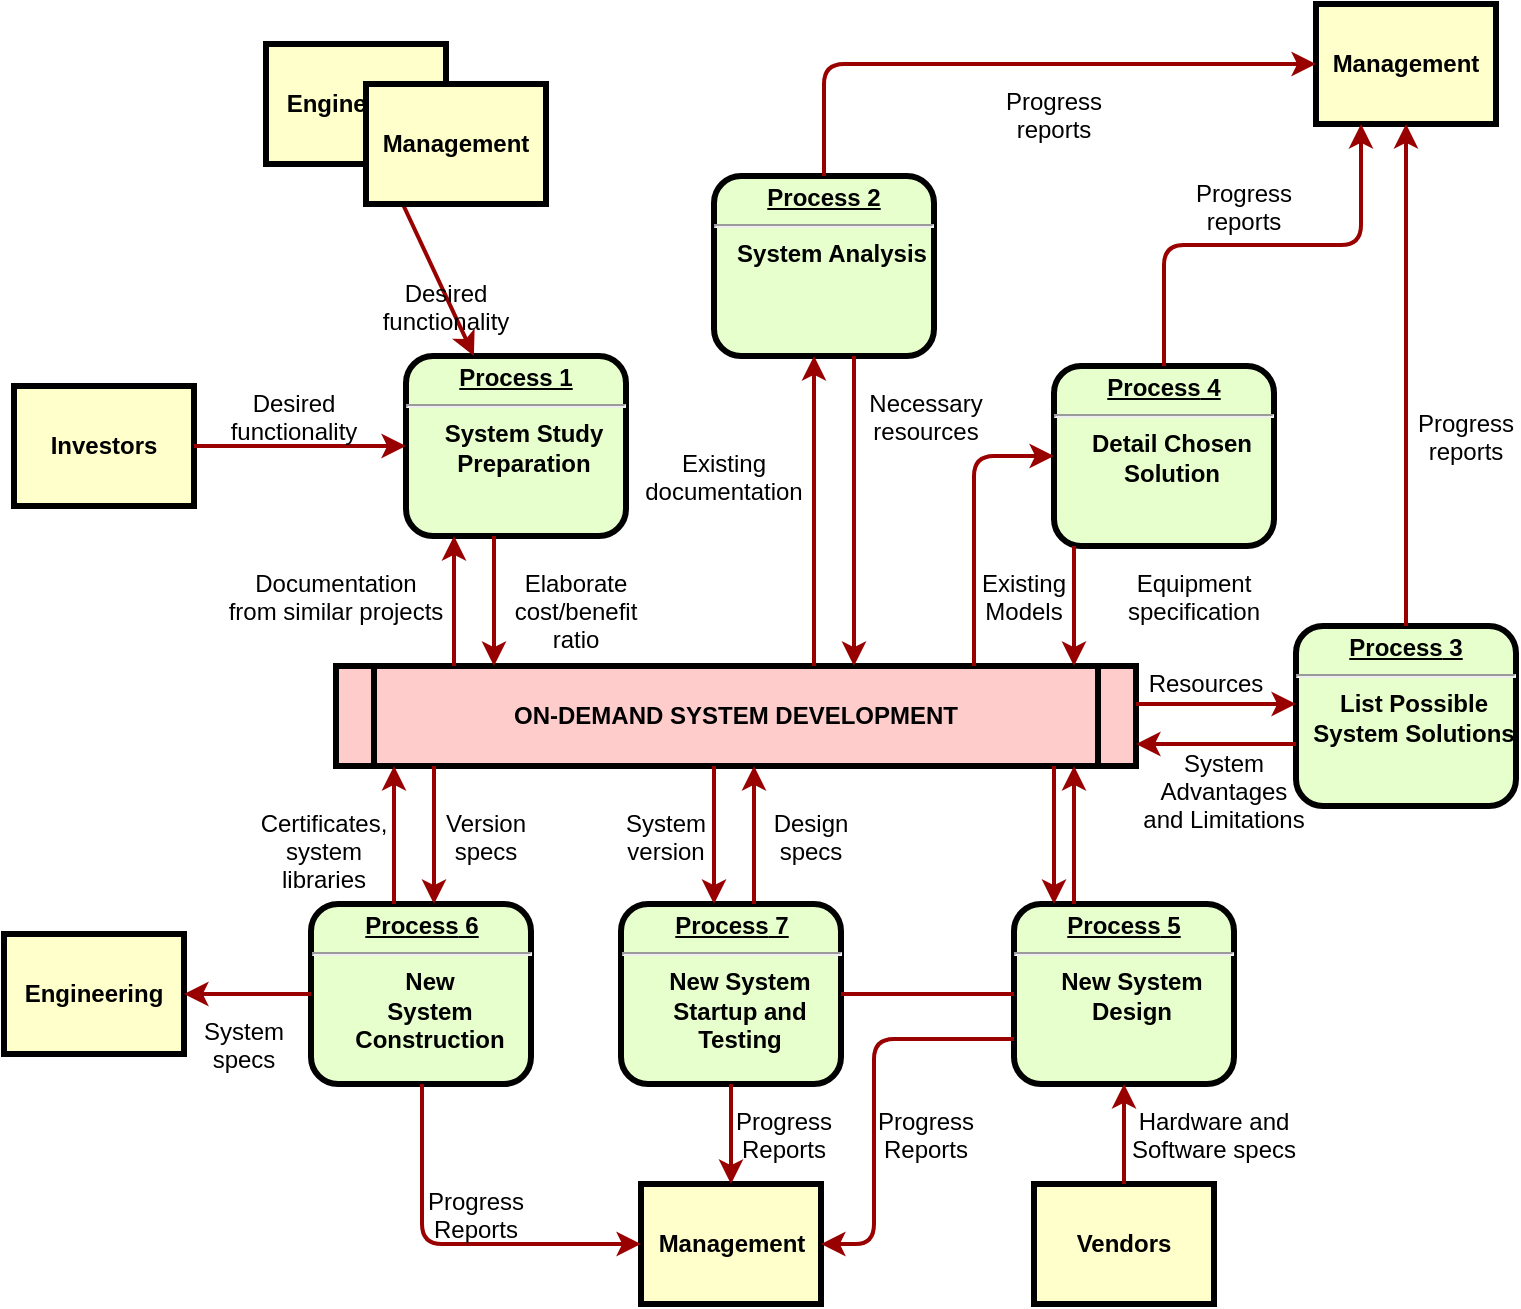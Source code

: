 <mxfile version="14.3.1" type="github"><diagram name="Page-1" id="c7558073-3199-34d8-9f00-42111426c3f3"><mxGraphModel dx="1590" dy="775" grid="1" gridSize="10" guides="1" tooltips="1" connect="1" arrows="1" fold="1" page="1" pageScale="1" pageWidth="826" pageHeight="1169" background="#ffffff" math="0" shadow="0"><root><mxCell id="0"/><mxCell id="1" parent="0"/><mxCell id="2" value="&lt;p style=&quot;margin: 0px; margin-top: 4px; text-align: center; text-decoration: underline;&quot;&gt;&lt;strong&gt;Process 1&lt;br /&gt;&lt;/strong&gt;&lt;/p&gt;&lt;hr /&gt;&lt;p style=&quot;margin: 0px; margin-left: 8px;&quot;&gt;System Study&lt;/p&gt;&lt;p style=&quot;margin: 0px; margin-left: 8px;&quot;&gt;Preparation&lt;/p&gt;" style="verticalAlign=middle;align=center;overflow=fill;fontSize=12;fontFamily=Helvetica;html=1;rounded=1;fontStyle=1;strokeWidth=3;fillColor=#E6FFCC" parent="1" vertex="1"><mxGeometry x="361" y="186" width="110" height="90" as="geometry"/></mxCell><mxCell id="3" value="Engineering" style="whiteSpace=wrap;align=center;verticalAlign=middle;fontStyle=1;strokeWidth=3;fillColor=#FFFFCC" parent="1" vertex="1"><mxGeometry x="291" y="30" width="90" height="60" as="geometry"/></mxCell><mxCell id="4" value="Investors" style="whiteSpace=wrap;align=center;verticalAlign=middle;fontStyle=1;strokeWidth=3;fillColor=#FFFFCC" parent="1" vertex="1"><mxGeometry x="165" y="201" width="90" height="60" as="geometry"/></mxCell><mxCell id="5" value="ON-DEMAND SYSTEM DEVELOPMENT" style="shape=process;whiteSpace=wrap;align=center;verticalAlign=middle;size=0.048;fontStyle=1;strokeWidth=3;fillColor=#FFCCCC" parent="1" vertex="1"><mxGeometry x="326.0" y="341" width="400" height="50" as="geometry"/></mxCell><mxCell id="6" value="&lt;p style=&quot;margin: 0px; margin-top: 4px; text-align: center; text-decoration: underline;&quot;&gt;&lt;strong&gt;Process 2&lt;br /&gt;&lt;/strong&gt;&lt;/p&gt;&lt;hr /&gt;&lt;p style=&quot;margin: 0px; margin-left: 8px;&quot;&gt;System Analysis&lt;/p&gt;" style="verticalAlign=middle;align=center;overflow=fill;fontSize=12;fontFamily=Helvetica;html=1;rounded=1;fontStyle=1;strokeWidth=3;fillColor=#E6FFCC" parent="1" vertex="1"><mxGeometry x="515" y="96" width="110" height="90" as="geometry"/></mxCell><mxCell id="7" value="&lt;p style=&quot;margin: 0px; margin-top: 4px; text-align: center; text-decoration: underline;&quot;&gt;&lt;strong&gt;&lt;strong&gt;Process&lt;/strong&gt; 3&lt;br /&gt;&lt;/strong&gt;&lt;/p&gt;&lt;hr /&gt;&lt;p style=&quot;margin: 0px; margin-left: 8px;&quot;&gt;List Possible&lt;/p&gt;&lt;p style=&quot;margin: 0px; margin-left: 8px;&quot;&gt;System Solutions&lt;/p&gt;" style="verticalAlign=middle;align=center;overflow=fill;fontSize=12;fontFamily=Helvetica;html=1;rounded=1;fontStyle=1;strokeWidth=3;fillColor=#E6FFCC" parent="1" vertex="1"><mxGeometry x="806" y="321" width="110" height="90" as="geometry"/></mxCell><mxCell id="8" value="&lt;p style=&quot;margin: 0px; margin-top: 4px; text-align: center; text-decoration: underline;&quot;&gt;&lt;strong&gt;&lt;strong&gt;Process&lt;/strong&gt; 4&lt;br /&gt;&lt;/strong&gt;&lt;/p&gt;&lt;hr /&gt;&lt;p style=&quot;margin: 0px; margin-left: 8px;&quot;&gt;Detail Chosen&lt;/p&gt;&lt;p style=&quot;margin: 0px; margin-left: 8px;&quot;&gt;Solution&lt;/p&gt;" style="verticalAlign=middle;align=center;overflow=fill;fontSize=12;fontFamily=Helvetica;html=1;rounded=1;fontStyle=1;strokeWidth=3;fillColor=#E6FFCC" parent="1" vertex="1"><mxGeometry x="685" y="191" width="110" height="90" as="geometry"/></mxCell><mxCell id="9" value="&lt;p style=&quot;margin: 0px; margin-top: 4px; text-align: center; text-decoration: underline;&quot;&gt;&lt;strong&gt;&lt;strong&gt;Process&lt;/strong&gt; 5&lt;br /&gt;&lt;/strong&gt;&lt;/p&gt;&lt;hr /&gt;&lt;p style=&quot;margin: 0px; margin-left: 8px;&quot;&gt;New System&lt;/p&gt;&lt;p style=&quot;margin: 0px; margin-left: 8px;&quot;&gt;Design&lt;/p&gt;" style="verticalAlign=middle;align=center;overflow=fill;fontSize=12;fontFamily=Helvetica;html=1;rounded=1;fontStyle=1;strokeWidth=3;fillColor=#E6FFCC" parent="1" vertex="1"><mxGeometry x="665" y="460" width="110" height="90" as="geometry"/></mxCell><mxCell id="10" value="&lt;p style=&quot;margin: 0px; margin-top: 4px; text-align: center; text-decoration: underline;&quot;&gt;&lt;strong&gt;&lt;strong&gt;Process&lt;/strong&gt; 6&lt;br /&gt;&lt;/strong&gt;&lt;/p&gt;&lt;hr /&gt;&lt;p style=&quot;margin: 0px; margin-left: 8px;&quot;&gt;New&lt;/p&gt;&lt;p style=&quot;margin: 0px; margin-left: 8px;&quot;&gt;System&lt;/p&gt;&lt;p style=&quot;margin: 0px; margin-left: 8px;&quot;&gt;Construction&lt;/p&gt;" style="verticalAlign=middle;align=center;overflow=fill;fontSize=12;fontFamily=Helvetica;html=1;rounded=1;fontStyle=1;strokeWidth=3;fillColor=#E6FFCC" parent="1" vertex="1"><mxGeometry x="313.5" y="460" width="110" height="90" as="geometry"/></mxCell><mxCell id="12" value="Management" style="whiteSpace=wrap;align=center;verticalAlign=middle;fontStyle=1;strokeWidth=3;fillColor=#FFFFCC" parent="1" vertex="1"><mxGeometry x="816" y="10.0" width="90" height="60" as="geometry"/></mxCell><mxCell id="13" value="Management" style="whiteSpace=wrap;align=center;verticalAlign=middle;fontStyle=1;strokeWidth=3;fillColor=#FFFFCC" parent="1" vertex="1"><mxGeometry x="478.5" y="600" width="90" height="60" as="geometry"/></mxCell><mxCell id="14" value="Engineering" style="whiteSpace=wrap;align=center;verticalAlign=middle;fontStyle=1;strokeWidth=3;fillColor=#FFFFCC" parent="1" vertex="1"><mxGeometry x="160.0" y="475.0" width="90" height="60" as="geometry"/></mxCell><mxCell id="15" value="Vendors" style="whiteSpace=wrap;align=center;verticalAlign=middle;fontStyle=1;strokeWidth=3;fillColor=#FFFFCC" parent="1" vertex="1"><mxGeometry x="675.0" y="600" width="90" height="60" as="geometry"/></mxCell><mxCell id="36" value="" style="edgeStyle=none;noEdgeStyle=1;strokeColor=#990000;strokeWidth=2" parent="1" source="3" target="2" edge="1"><mxGeometry width="100" height="100" relative="1" as="geometry"><mxPoint x="145" y="200" as="sourcePoint"/><mxPoint x="245" y="100" as="targetPoint"/></mxGeometry></mxCell><mxCell id="37" value="" style="edgeStyle=none;noEdgeStyle=1;strokeColor=#990000;strokeWidth=2" parent="1" source="4" target="2" edge="1"><mxGeometry width="100" height="100" relative="1" as="geometry"><mxPoint x="405" y="140" as="sourcePoint"/><mxPoint x="505" y="40" as="targetPoint"/></mxGeometry></mxCell><mxCell id="11" value="&lt;p style=&quot;margin: 0px; margin-top: 4px; text-align: center; text-decoration: underline;&quot;&gt;&lt;strong&gt;&lt;strong&gt;Process&lt;/strong&gt; 7&lt;br /&gt;&lt;/strong&gt;&lt;/p&gt;&lt;hr /&gt;&lt;p style=&quot;margin: 0px; margin-left: 8px;&quot;&gt;New System&lt;/p&gt;&lt;p style=&quot;margin: 0px; margin-left: 8px;&quot;&gt;Startup and&lt;/p&gt;&lt;p style=&quot;margin: 0px; margin-left: 8px;&quot;&gt;Testing&lt;/p&gt;" style="verticalAlign=middle;align=center;overflow=fill;fontSize=12;fontFamily=Helvetica;html=1;rounded=1;fontStyle=1;strokeWidth=3;fillColor=#E6FFCC" parent="1" vertex="1"><mxGeometry x="468.5" y="460" width="110" height="90" as="geometry"/></mxCell><mxCell id="51" value="" style="endArrow=none;noEdgeStyle=1;strokeColor=#990000;strokeWidth=2" parent="1" source="9" target="11" edge="1"><mxGeometry relative="1" as="geometry"><mxPoint x="330.008" y="431" as="sourcePoint"/><mxPoint x="525.328" y="600" as="targetPoint"/></mxGeometry></mxCell><mxCell id="52" value="Desired &#xA;functionality" style="text;spacingTop=-5;align=center" parent="1" vertex="1"><mxGeometry x="290" y="201" width="30" height="20" as="geometry"/></mxCell><mxCell id="53" value="Desired &#xA;functionality" style="text;spacingTop=-5;align=center" parent="1" vertex="1"><mxGeometry x="366" y="146" width="30" height="20" as="geometry"/></mxCell><mxCell id="54" value="Documentation&#xA;from similar projects" style="text;spacingTop=-5;align=center" parent="1" vertex="1"><mxGeometry x="311" y="291" width="30" height="20" as="geometry"/></mxCell><mxCell id="55" value="" style="edgeStyle=elbowEdgeStyle;elbow=horizontal;strokeColor=#990000;strokeWidth=2" parent="1" source="5" target="2" edge="1"><mxGeometry width="100" height="100" relative="1" as="geometry"><mxPoint x="175" y="480" as="sourcePoint"/><mxPoint x="275" y="380" as="targetPoint"/><Array as="points"><mxPoint x="385" y="320"/></Array></mxGeometry></mxCell><mxCell id="56" value="" style="edgeStyle=elbowEdgeStyle;elbow=horizontal;strokeColor=#990000;strokeWidth=2" parent="1" source="2" target="5" edge="1"><mxGeometry width="100" height="100" relative="1" as="geometry"><mxPoint x="175" y="450" as="sourcePoint"/><mxPoint x="275" y="350" as="targetPoint"/><Array as="points"><mxPoint x="405" y="310"/></Array></mxGeometry></mxCell><mxCell id="57" value="Elaborate&#xA;cost/benefit&#xA;ratio" style="text;spacingTop=-5;align=center" parent="1" vertex="1"><mxGeometry x="431" y="291" width="30" height="20" as="geometry"/></mxCell><mxCell id="58" value="" style="edgeStyle=elbowEdgeStyle;elbow=horizontal;strokeColor=#990000;strokeWidth=2" parent="1" source="5" target="6" edge="1"><mxGeometry width="100" height="100" relative="1" as="geometry"><mxPoint x="505" y="320" as="sourcePoint"/><mxPoint x="605" y="220" as="targetPoint"/><Array as="points"><mxPoint x="565" y="260"/></Array></mxGeometry></mxCell><mxCell id="59" value="" style="edgeStyle=elbowEdgeStyle;elbow=horizontal;strokeColor=#990000;strokeWidth=2" parent="1" source="6" target="5" edge="1"><mxGeometry width="100" height="100" relative="1" as="geometry"><mxPoint x="475" y="320" as="sourcePoint"/><mxPoint x="575" y="220" as="targetPoint"/><Array as="points"><mxPoint x="585" y="270"/></Array></mxGeometry></mxCell><mxCell id="60" value="Existing&#xA;documentation" style="text;spacingTop=-5;align=center" parent="1" vertex="1"><mxGeometry x="505.0" y="231.0" width="30" height="20" as="geometry"/></mxCell><mxCell id="61" value="Necessary&#xA;resources" style="text;spacingTop=-5;align=center" parent="1" vertex="1"><mxGeometry x="606.0" y="201.0" width="30" height="20" as="geometry"/></mxCell><mxCell id="62" value="Progress&#xA;reports" style="text;spacingTop=-5;align=center" parent="1" vertex="1"><mxGeometry x="670.0" y="50.0" width="30" height="20" as="geometry"/></mxCell><mxCell id="63" value="Progress&#xA;reports" style="text;spacingTop=-5;align=center" parent="1" vertex="1"><mxGeometry x="765" y="96.0" width="30" height="20" as="geometry"/></mxCell><mxCell id="64" value="Progress&#xA;reports" style="text;spacingTop=-5;align=center" parent="1" vertex="1"><mxGeometry x="876.0" y="211.0" width="30" height="20" as="geometry"/></mxCell><mxCell id="65" value="" style="edgeStyle=elbowEdgeStyle;elbow=horizontal;strokeColor=#990000;strokeWidth=2" parent="1" source="6" target="12" edge="1"><mxGeometry width="100" height="100" relative="1" as="geometry"><mxPoint x="385" y="130.0" as="sourcePoint"/><mxPoint x="485" y="30.0" as="targetPoint"/><Array as="points"><mxPoint x="570" y="90"/></Array></mxGeometry></mxCell><mxCell id="66" value="" style="edgeStyle=elbowEdgeStyle;elbow=vertical;entryX=0.25;entryY=1;strokeColor=#990000;strokeWidth=2" parent="1" source="8" target="12" edge="1"><mxGeometry width="100" height="100" relative="1" as="geometry"><mxPoint x="655" y="200" as="sourcePoint"/><mxPoint x="755" y="100" as="targetPoint"/></mxGeometry></mxCell><mxCell id="67" value="" style="edgeStyle=elbowEdgeStyle;elbow=horizontal;strokeColor=#990000;strokeWidth=2" parent="1" source="7" target="12" edge="1"><mxGeometry width="100" height="100" relative="1" as="geometry"><mxPoint x="785.0" y="310" as="sourcePoint"/><mxPoint x="885.0" y="210" as="targetPoint"/></mxGeometry></mxCell><mxCell id="68" value="" style="edgeStyle=elbowEdgeStyle;elbow=horizontal;strokeColor=#990000;strokeWidth=2" parent="1" source="8" target="5" edge="1"><mxGeometry width="100" height="100" relative="1" as="geometry"><mxPoint x="695" y="330" as="sourcePoint"/><mxPoint x="635" y="200" as="targetPoint"/><Array as="points"><mxPoint x="695" y="310"/></Array></mxGeometry></mxCell><mxCell id="69" value="" style="edgeStyle=segmentEdgeStyle;strokeColor=#990000;strokeWidth=2" parent="1" source="5" target="8" edge="1"><mxGeometry width="100" height="100" relative="1" as="geometry"><mxPoint x="465" y="310" as="sourcePoint"/><mxPoint x="565" y="210" as="targetPoint"/><Array as="points"><mxPoint x="645" y="236"/></Array></mxGeometry></mxCell><mxCell id="70" value="Existing&#xA;Models" style="text;spacingTop=-5;align=center" parent="1" vertex="1"><mxGeometry x="655.0" y="291.0" width="30" height="20" as="geometry"/></mxCell><mxCell id="71" value="Equipment&#xA;specification" style="text;spacingTop=-5;align=center" parent="1" vertex="1"><mxGeometry x="740" y="291" width="30" height="20" as="geometry"/></mxCell><mxCell id="72" value="" style="edgeStyle=elbowEdgeStyle;elbow=vertical;strokeColor=#990000;strokeWidth=2" parent="1" source="5" target="7" edge="1"><mxGeometry width="100" height="100" relative="1" as="geometry"><mxPoint x="625" y="450" as="sourcePoint"/><mxPoint x="725" y="350" as="targetPoint"/><Array as="points"><mxPoint x="775" y="360"/></Array></mxGeometry></mxCell><mxCell id="73" value="" style="edgeStyle=elbowEdgeStyle;elbow=vertical;strokeColor=#990000;strokeWidth=2" parent="1" source="7" target="5" edge="1"><mxGeometry width="100" height="100" relative="1" as="geometry"><mxPoint x="585" y="450" as="sourcePoint"/><mxPoint x="685" y="350" as="targetPoint"/><Array as="points"><mxPoint x="775" y="380"/></Array></mxGeometry></mxCell><mxCell id="74" value="Resources" style="text;spacingTop=-5;align=center" parent="1" vertex="1"><mxGeometry x="746" y="341.0" width="30" height="20" as="geometry"/></mxCell><mxCell id="75" value="System &#xA;Advantages &#xA;and Limitations" style="text;spacingTop=-5;align=center" parent="1" vertex="1"><mxGeometry x="755" y="381.0" width="30" height="20" as="geometry"/></mxCell><mxCell id="76" value="" style="edgeStyle=elbowEdgeStyle;elbow=horizontal;strokeColor=#990000;strokeWidth=2" parent="1" source="9" target="5" edge="1"><mxGeometry width="100" height="100" relative="1" as="geometry"><mxPoint x="545" y="530" as="sourcePoint"/><mxPoint x="645" y="430" as="targetPoint"/><Array as="points"><mxPoint x="695" y="420"/></Array></mxGeometry></mxCell><mxCell id="77" value="" style="edgeStyle=elbowEdgeStyle;elbow=horizontal;strokeColor=#990000;strokeWidth=2" parent="1" source="5" target="9" edge="1"><mxGeometry width="100" height="100" relative="1" as="geometry"><mxPoint x="525" y="540" as="sourcePoint"/><mxPoint x="625" y="440" as="targetPoint"/><Array as="points"><mxPoint x="685" y="430"/></Array></mxGeometry></mxCell><mxCell id="78" value="" style="edgeStyle=elbowEdgeStyle;elbow=horizontal;strokeColor=#990000;strokeWidth=2" parent="1" source="15" target="9" edge="1"><mxGeometry width="100" height="100" relative="1" as="geometry"><mxPoint x="555" y="650" as="sourcePoint"/><mxPoint x="655" y="550" as="targetPoint"/></mxGeometry></mxCell><mxCell id="79" value="Hardware and&#xA;Software specs" style="text;spacingTop=-5;align=center" parent="1" vertex="1"><mxGeometry x="750" y="560" width="30" height="20" as="geometry"/></mxCell><mxCell id="81" value="" style="edgeStyle=elbowEdgeStyle;elbow=horizontal;exitX=0;exitY=0.75;strokeColor=#990000;strokeWidth=2" parent="1" source="9" target="13" edge="1"><mxGeometry width="100" height="100" relative="1" as="geometry"><mxPoint x="545" y="680" as="sourcePoint"/><mxPoint x="645" y="580" as="targetPoint"/><Array as="points"><mxPoint x="595" y="580"/></Array></mxGeometry></mxCell><mxCell id="82" value="Progress&#xA;Reports" style="text;spacingTop=-5;align=center" parent="1" vertex="1"><mxGeometry x="606.0" y="560.0" width="30" height="20" as="geometry"/></mxCell><mxCell id="83" value="" style="edgeStyle=elbowEdgeStyle;elbow=horizontal;strokeColor=#990000;strokeWidth=2" parent="1" source="11" target="13" edge="1"><mxGeometry width="100" height="100" relative="1" as="geometry"><mxPoint x="325" y="610.0" as="sourcePoint"/><mxPoint x="355.0" y="600" as="targetPoint"/></mxGeometry></mxCell><mxCell id="84" value="Progress&#xA;Reports" style="text;spacingTop=-5;align=center" parent="1" vertex="1"><mxGeometry x="535.0" y="560.0" width="30" height="20" as="geometry"/></mxCell><mxCell id="85" value="" style="edgeStyle=elbowEdgeStyle;elbow=horizontal;strokeColor=#990000;strokeWidth=2" parent="1" source="10" target="13" edge="1"><mxGeometry width="100" height="100" relative="1" as="geometry"><mxPoint x="255.0" y="690" as="sourcePoint"/><mxPoint x="355.0" y="590" as="targetPoint"/><Array as="points"><mxPoint x="369" y="580"/></Array></mxGeometry></mxCell><mxCell id="86" value="Progress&#xA;Reports" style="text;spacingTop=-5;align=center" parent="1" vertex="1"><mxGeometry x="381.0" y="600.0" width="30" height="20" as="geometry"/></mxCell><mxCell id="87" value="" style="edgeStyle=elbowEdgeStyle;elbow=vertical;strokeColor=#990000;strokeWidth=2" parent="1" source="10" target="14" edge="1"><mxGeometry width="100" height="100" relative="1" as="geometry"><mxPoint x="195" y="690" as="sourcePoint"/><mxPoint x="295" y="590" as="targetPoint"/></mxGeometry></mxCell><mxCell id="88" value="" style="edgeStyle=elbowEdgeStyle;elbow=horizontal;strokeColor=#990000;strokeWidth=2" parent="1" source="5" target="11" edge="1"><mxGeometry width="100" height="100" relative="1" as="geometry"><mxPoint x="175" y="450" as="sourcePoint"/><mxPoint x="275" y="350" as="targetPoint"/><Array as="points"><mxPoint x="515" y="420"/></Array></mxGeometry></mxCell><mxCell id="89" value="" style="edgeStyle=elbowEdgeStyle;elbow=horizontal;strokeColor=#990000;strokeWidth=2" parent="1" source="11" target="5" edge="1"><mxGeometry width="100" height="100" relative="1" as="geometry"><mxPoint x="185.0" y="460" as="sourcePoint"/><mxPoint x="285.0" y="360" as="targetPoint"/><Array as="points"><mxPoint x="535" y="420"/></Array></mxGeometry></mxCell><mxCell id="90" value="Version&#xA;specs" style="text;spacingTop=-5;align=center" parent="1" vertex="1"><mxGeometry x="386" y="411" width="30" height="20" as="geometry"/></mxCell><mxCell id="91" value="Certificates,&#xA;system&#xA;libraries" style="text;spacingTop=-5;align=center" parent="1" vertex="1"><mxGeometry x="305" y="411.0" width="30" height="20" as="geometry"/></mxCell><mxCell id="92" value="" style="edgeStyle=elbowEdgeStyle;elbow=horizontal;strokeColor=#990000;strokeWidth=2" parent="1" source="5" target="10" edge="1"><mxGeometry width="100" height="100" relative="1" as="geometry"><mxPoint x="155.0" y="450" as="sourcePoint"/><mxPoint x="255.0" y="350" as="targetPoint"/><Array as="points"><mxPoint x="375" y="420"/></Array></mxGeometry></mxCell><mxCell id="93" value="" style="edgeStyle=elbowEdgeStyle;elbow=horizontal;strokeColor=#990000;strokeWidth=2" parent="1" source="10" target="5" edge="1"><mxGeometry width="100" height="100" relative="1" as="geometry"><mxPoint x="165" y="460" as="sourcePoint"/><mxPoint x="265" y="360" as="targetPoint"/><Array as="points"><mxPoint x="355" y="420"/></Array></mxGeometry></mxCell><mxCell id="94" value="System&#xA;specs" style="text;spacingTop=-5;align=center" parent="1" vertex="1"><mxGeometry x="265.0" y="515.0" width="30" height="20" as="geometry"/></mxCell><mxCell id="95" value="Design&#xA;specs" style="text;spacingTop=-5;align=center" parent="1" vertex="1"><mxGeometry x="548.5" y="411.0" width="30" height="20" as="geometry"/></mxCell><mxCell id="96" value="System&#xA;version" style="text;spacingTop=-5;align=center" parent="1" vertex="1"><mxGeometry x="476.0" y="411" width="30" height="20" as="geometry"/></mxCell><mxCell id="lbUpUll1s_caiQJZz10L-96" value="Management" style="whiteSpace=wrap;align=center;verticalAlign=middle;fontStyle=1;strokeWidth=3;fillColor=#FFFFCC" parent="1" vertex="1"><mxGeometry x="341" y="50.0" width="90" height="60" as="geometry"/></mxCell></root></mxGraphModel></diagram></mxfile>